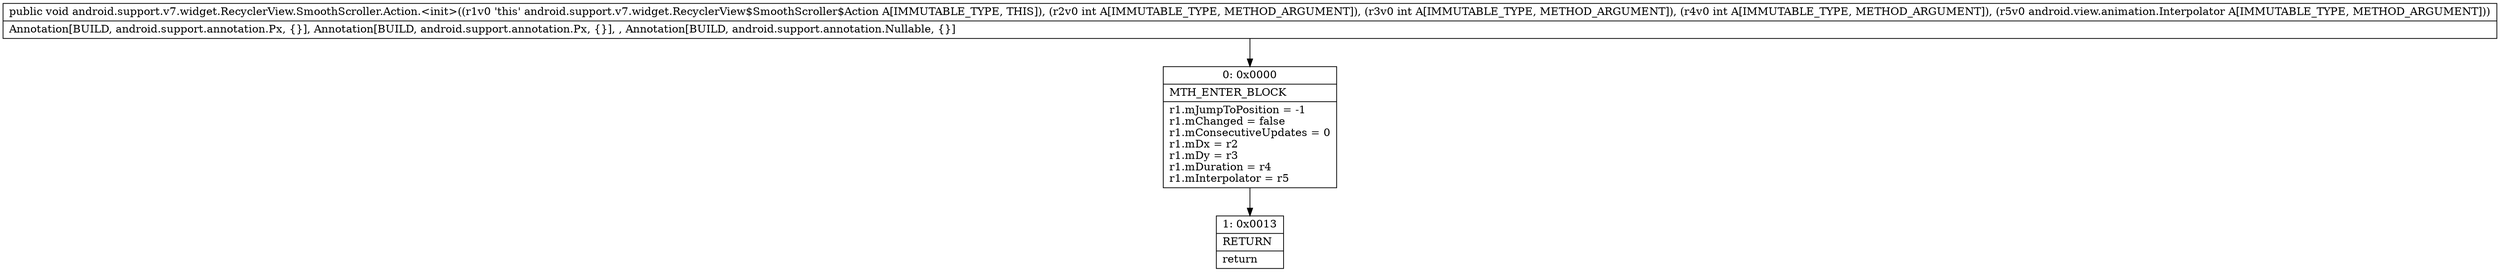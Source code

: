 digraph "CFG forandroid.support.v7.widget.RecyclerView.SmoothScroller.Action.\<init\>(IIILandroid\/view\/animation\/Interpolator;)V" {
Node_0 [shape=record,label="{0\:\ 0x0000|MTH_ENTER_BLOCK\l|r1.mJumpToPosition = \-1\lr1.mChanged = false\lr1.mConsecutiveUpdates = 0\lr1.mDx = r2\lr1.mDy = r3\lr1.mDuration = r4\lr1.mInterpolator = r5\l}"];
Node_1 [shape=record,label="{1\:\ 0x0013|RETURN\l|return\l}"];
MethodNode[shape=record,label="{public void android.support.v7.widget.RecyclerView.SmoothScroller.Action.\<init\>((r1v0 'this' android.support.v7.widget.RecyclerView$SmoothScroller$Action A[IMMUTABLE_TYPE, THIS]), (r2v0 int A[IMMUTABLE_TYPE, METHOD_ARGUMENT]), (r3v0 int A[IMMUTABLE_TYPE, METHOD_ARGUMENT]), (r4v0 int A[IMMUTABLE_TYPE, METHOD_ARGUMENT]), (r5v0 android.view.animation.Interpolator A[IMMUTABLE_TYPE, METHOD_ARGUMENT]))  | Annotation[BUILD, android.support.annotation.Px, \{\}], Annotation[BUILD, android.support.annotation.Px, \{\}], , Annotation[BUILD, android.support.annotation.Nullable, \{\}]\l}"];
MethodNode -> Node_0;
Node_0 -> Node_1;
}

